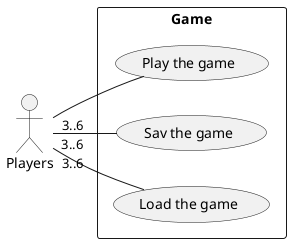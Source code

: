 @startuml
'https://plantuml.com/use-case-diagram

actor :Players: as Players
rectangle Game {
    left to right direction

    usecase "Play the game" as Play
    usecase "Sav the game" as save
    usecase "Load the game" as load
}

Players "3..6" -- Play
Players "3..6" -- save
Players "3..6" -- load

@enduml